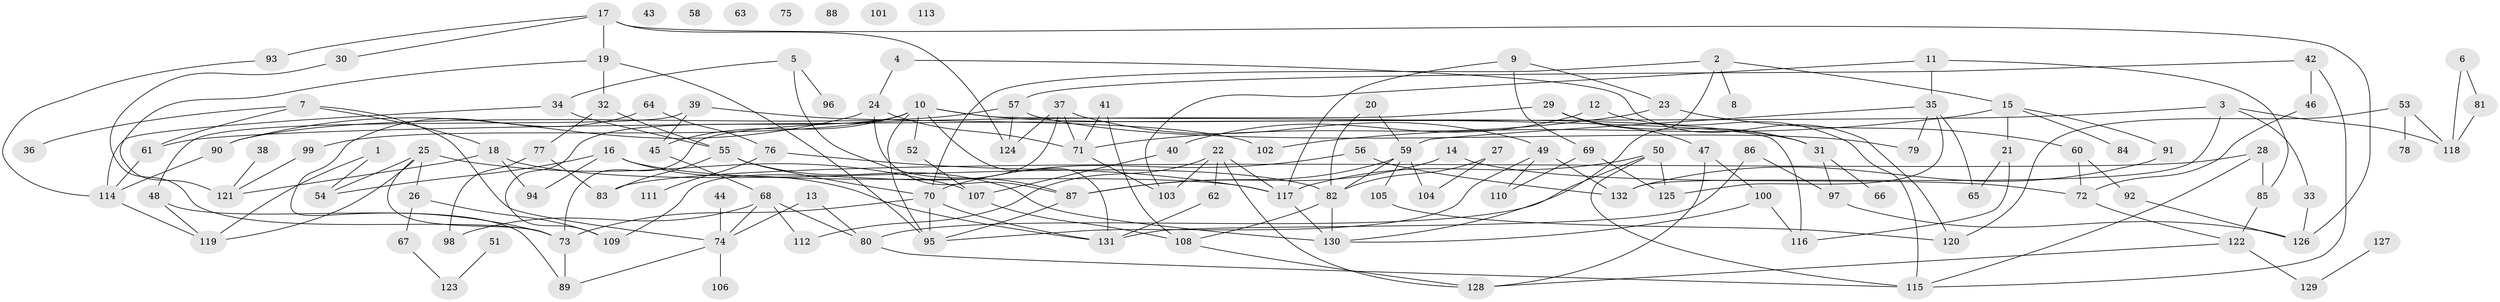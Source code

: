 // coarse degree distribution, {8: 0.06521739130434782, 2: 0.15217391304347827, 4: 0.17391304347826086, 5: 0.10869565217391304, 1: 0.13043478260869565, 12: 0.021739130434782608, 6: 0.1956521739130435, 3: 0.08695652173913043, 7: 0.043478260869565216, 9: 0.021739130434782608}
// Generated by graph-tools (version 1.1) at 2025/47/03/04/25 22:47:56]
// undirected, 132 vertices, 195 edges
graph export_dot {
  node [color=gray90,style=filled];
  1;
  2;
  3;
  4;
  5;
  6;
  7;
  8;
  9;
  10;
  11;
  12;
  13;
  14;
  15;
  16;
  17;
  18;
  19;
  20;
  21;
  22;
  23;
  24;
  25;
  26;
  27;
  28;
  29;
  30;
  31;
  32;
  33;
  34;
  35;
  36;
  37;
  38;
  39;
  40;
  41;
  42;
  43;
  44;
  45;
  46;
  47;
  48;
  49;
  50;
  51;
  52;
  53;
  54;
  55;
  56;
  57;
  58;
  59;
  60;
  61;
  62;
  63;
  64;
  65;
  66;
  67;
  68;
  69;
  70;
  71;
  72;
  73;
  74;
  75;
  76;
  77;
  78;
  79;
  80;
  81;
  82;
  83;
  84;
  85;
  86;
  87;
  88;
  89;
  90;
  91;
  92;
  93;
  94;
  95;
  96;
  97;
  98;
  99;
  100;
  101;
  102;
  103;
  104;
  105;
  106;
  107;
  108;
  109;
  110;
  111;
  112;
  113;
  114;
  115;
  116;
  117;
  118;
  119;
  120;
  121;
  122;
  123;
  124;
  125;
  126;
  127;
  128;
  129;
  130;
  131;
  132;
  1 -- 54;
  1 -- 119;
  2 -- 8;
  2 -- 15;
  2 -- 70;
  2 -- 130;
  3 -- 33;
  3 -- 61;
  3 -- 118;
  3 -- 132;
  4 -- 24;
  4 -- 120;
  5 -- 34;
  5 -- 87;
  5 -- 96;
  6 -- 81;
  6 -- 118;
  7 -- 18;
  7 -- 36;
  7 -- 61;
  7 -- 74;
  9 -- 23;
  9 -- 69;
  9 -- 117;
  10 -- 31;
  10 -- 45;
  10 -- 52;
  10 -- 95;
  10 -- 99;
  10 -- 109;
  10 -- 116;
  10 -- 131;
  11 -- 35;
  11 -- 85;
  11 -- 103;
  12 -- 40;
  12 -- 115;
  13 -- 74;
  13 -- 80;
  14 -- 72;
  14 -- 87;
  15 -- 21;
  15 -- 84;
  15 -- 91;
  15 -- 102;
  16 -- 54;
  16 -- 94;
  16 -- 117;
  16 -- 131;
  17 -- 19;
  17 -- 30;
  17 -- 93;
  17 -- 124;
  17 -- 126;
  18 -- 82;
  18 -- 94;
  18 -- 121;
  19 -- 32;
  19 -- 95;
  19 -- 121;
  20 -- 59;
  20 -- 82;
  21 -- 65;
  21 -- 116;
  22 -- 62;
  22 -- 103;
  22 -- 112;
  22 -- 117;
  22 -- 128;
  23 -- 60;
  23 -- 71;
  24 -- 71;
  24 -- 87;
  24 -- 90;
  25 -- 26;
  25 -- 54;
  25 -- 73;
  25 -- 107;
  25 -- 119;
  26 -- 67;
  26 -- 109;
  27 -- 82;
  27 -- 104;
  28 -- 83;
  28 -- 85;
  28 -- 115;
  29 -- 31;
  29 -- 47;
  29 -- 73;
  30 -- 73;
  31 -- 66;
  31 -- 97;
  32 -- 55;
  32 -- 77;
  33 -- 126;
  34 -- 55;
  34 -- 114;
  35 -- 59;
  35 -- 65;
  35 -- 79;
  35 -- 125;
  37 -- 49;
  37 -- 71;
  37 -- 109;
  37 -- 124;
  38 -- 121;
  39 -- 45;
  39 -- 48;
  39 -- 102;
  40 -- 107;
  41 -- 71;
  41 -- 108;
  42 -- 46;
  42 -- 57;
  42 -- 115;
  44 -- 74;
  45 -- 68;
  46 -- 72;
  47 -- 100;
  47 -- 128;
  48 -- 89;
  48 -- 119;
  49 -- 95;
  49 -- 110;
  49 -- 132;
  50 -- 80;
  50 -- 115;
  50 -- 117;
  50 -- 125;
  51 -- 123;
  52 -- 107;
  53 -- 78;
  53 -- 118;
  53 -- 120;
  55 -- 70;
  55 -- 83;
  55 -- 130;
  56 -- 70;
  56 -- 132;
  57 -- 79;
  57 -- 90;
  57 -- 124;
  59 -- 82;
  59 -- 87;
  59 -- 104;
  59 -- 105;
  60 -- 72;
  60 -- 92;
  61 -- 114;
  62 -- 131;
  64 -- 73;
  64 -- 76;
  67 -- 123;
  68 -- 74;
  68 -- 80;
  68 -- 98;
  68 -- 112;
  69 -- 110;
  69 -- 125;
  70 -- 73;
  70 -- 95;
  70 -- 131;
  71 -- 103;
  72 -- 122;
  73 -- 89;
  74 -- 89;
  74 -- 106;
  76 -- 111;
  76 -- 117;
  77 -- 83;
  77 -- 98;
  80 -- 115;
  81 -- 118;
  82 -- 108;
  82 -- 130;
  85 -- 122;
  86 -- 97;
  86 -- 131;
  87 -- 95;
  90 -- 114;
  91 -- 132;
  92 -- 126;
  93 -- 114;
  97 -- 126;
  99 -- 121;
  100 -- 116;
  100 -- 130;
  105 -- 120;
  107 -- 108;
  108 -- 128;
  114 -- 119;
  117 -- 130;
  122 -- 128;
  122 -- 129;
  127 -- 129;
}
